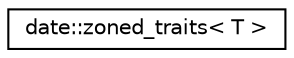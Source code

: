 digraph "Graphical Class Hierarchy"
{
 // LATEX_PDF_SIZE
  edge [fontname="Helvetica",fontsize="10",labelfontname="Helvetica",labelfontsize="10"];
  node [fontname="Helvetica",fontsize="10",shape=record];
  rankdir="LR";
  Node0 [label="date::zoned_traits\< T \>",height=0.2,width=0.4,color="black", fillcolor="white", style="filled",URL="$structdate_1_1zoned__traits.html",tooltip=" "];
}
